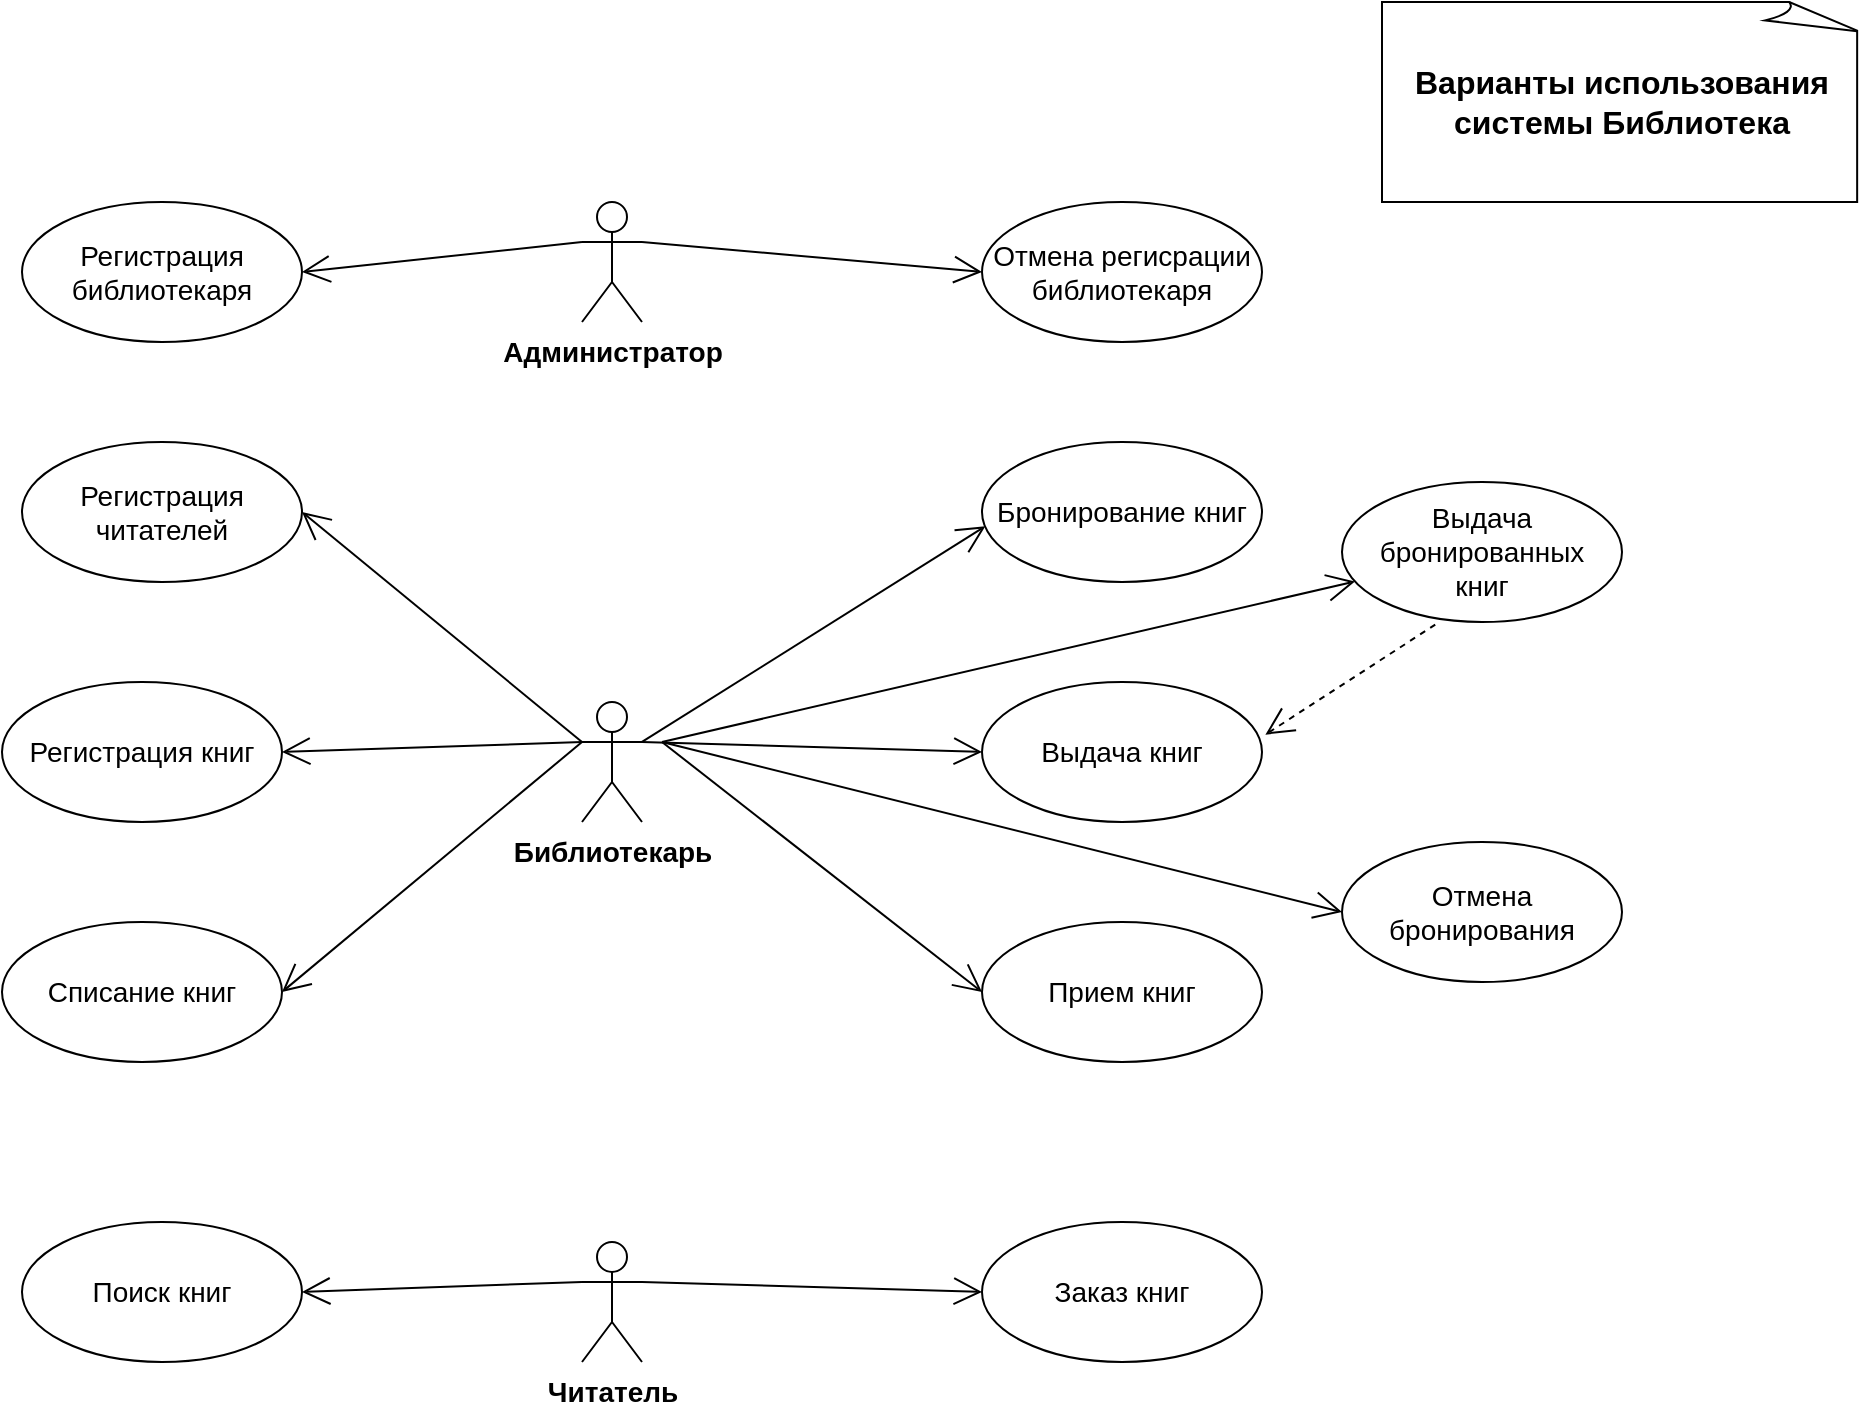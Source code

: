 <mxfile version="26.0.9">
  <diagram name="Страница — 1" id="43Tc6AxUeFtdhghfdACa">
    <mxGraphModel dx="1063" dy="1878" grid="1" gridSize="10" guides="1" tooltips="1" connect="1" arrows="1" fold="1" page="1" pageScale="1" pageWidth="827" pageHeight="1169" math="0" shadow="0">
      <root>
        <mxCell id="0" />
        <mxCell id="1" parent="0" />
        <mxCell id="YlrW94vvFn7f3tA-Af7H-1" value="Библиотекарь" style="shape=umlActor;verticalLabelPosition=bottom;verticalAlign=top;html=1;outlineConnect=0;fontSize=14;fontStyle=1" parent="1" vertex="1">
          <mxGeometry x="330" y="300" width="30" height="60" as="geometry" />
        </mxCell>
        <mxCell id="YlrW94vvFn7f3tA-Af7H-2" value="Администратор" style="shape=umlActor;verticalLabelPosition=bottom;verticalAlign=top;html=1;outlineConnect=0;fontSize=14;fontStyle=1" parent="1" vertex="1">
          <mxGeometry x="330" y="50" width="30" height="60" as="geometry" />
        </mxCell>
        <mxCell id="YlrW94vvFn7f3tA-Af7H-3" value="Читатель" style="shape=umlActor;verticalLabelPosition=bottom;verticalAlign=top;html=1;outlineConnect=0;fontSize=14;fontStyle=1" parent="1" vertex="1">
          <mxGeometry x="330" y="570" width="30" height="60" as="geometry" />
        </mxCell>
        <mxCell id="YlrW94vvFn7f3tA-Af7H-4" value="&lt;font style=&quot;font-size: 14px;&quot;&gt;Регистрация книг&lt;/font&gt;" style="ellipse;whiteSpace=wrap;html=1;" parent="1" vertex="1">
          <mxGeometry x="40" y="290" width="140" height="70" as="geometry" />
        </mxCell>
        <mxCell id="YlrW94vvFn7f3tA-Af7H-5" value="&lt;font style=&quot;font-size: 14px;&quot;&gt;Регистрация читателей&lt;/font&gt;" style="ellipse;whiteSpace=wrap;html=1;" parent="1" vertex="1">
          <mxGeometry x="50" y="170" width="140" height="70" as="geometry" />
        </mxCell>
        <mxCell id="YlrW94vvFn7f3tA-Af7H-6" value="&lt;font style=&quot;font-size: 14px;&quot;&gt;Списание книг&lt;/font&gt;" style="ellipse;whiteSpace=wrap;html=1;" parent="1" vertex="1">
          <mxGeometry x="40" y="410" width="140" height="70" as="geometry" />
        </mxCell>
        <mxCell id="YlrW94vvFn7f3tA-Af7H-7" value="&lt;font style=&quot;font-size: 14px;&quot;&gt;Выдача книг&lt;/font&gt;" style="ellipse;whiteSpace=wrap;html=1;" parent="1" vertex="1">
          <mxGeometry x="530" y="290" width="140" height="70" as="geometry" />
        </mxCell>
        <mxCell id="YlrW94vvFn7f3tA-Af7H-8" value="&lt;font style=&quot;font-size: 14px;&quot;&gt;Бронирование книг&lt;/font&gt;" style="ellipse;whiteSpace=wrap;html=1;" parent="1" vertex="1">
          <mxGeometry x="530" y="170" width="140" height="70" as="geometry" />
        </mxCell>
        <mxCell id="YlrW94vvFn7f3tA-Af7H-9" value="&lt;font style=&quot;font-size: 14px;&quot;&gt;Прием книг&lt;/font&gt;" style="ellipse;whiteSpace=wrap;html=1;" parent="1" vertex="1">
          <mxGeometry x="530" y="410" width="140" height="70" as="geometry" />
        </mxCell>
        <mxCell id="YlrW94vvFn7f3tA-Af7H-10" value="&lt;font style=&quot;font-size: 14px;&quot;&gt;Выдача бронированных&lt;/font&gt;&lt;div&gt;&lt;font style=&quot;font-size: 14px;&quot;&gt;книг&lt;/font&gt;&lt;/div&gt;" style="ellipse;whiteSpace=wrap;html=1;" parent="1" vertex="1">
          <mxGeometry x="710" y="190" width="140" height="70" as="geometry" />
        </mxCell>
        <mxCell id="YlrW94vvFn7f3tA-Af7H-11" value="&lt;font style=&quot;font-size: 14px;&quot;&gt;Отмена бронирования&lt;/font&gt;" style="ellipse;whiteSpace=wrap;html=1;" parent="1" vertex="1">
          <mxGeometry x="710" y="370" width="140" height="70" as="geometry" />
        </mxCell>
        <mxCell id="YlrW94vvFn7f3tA-Af7H-12" value="&lt;font style=&quot;font-size: 14px;&quot;&gt;Регистрация библиотекаря&lt;/font&gt;" style="ellipse;whiteSpace=wrap;html=1;" parent="1" vertex="1">
          <mxGeometry x="50" y="50" width="140" height="70" as="geometry" />
        </mxCell>
        <mxCell id="YlrW94vvFn7f3tA-Af7H-13" value="&lt;font style=&quot;font-size: 14px;&quot;&gt;Отмена регисрации библиотекаря&lt;/font&gt;" style="ellipse;whiteSpace=wrap;html=1;" parent="1" vertex="1">
          <mxGeometry x="530" y="50" width="140" height="70" as="geometry" />
        </mxCell>
        <mxCell id="YlrW94vvFn7f3tA-Af7H-14" value="&lt;font style=&quot;font-size: 14px;&quot;&gt;Поиск книг&lt;/font&gt;" style="ellipse;whiteSpace=wrap;html=1;" parent="1" vertex="1">
          <mxGeometry x="50" y="560" width="140" height="70" as="geometry" />
        </mxCell>
        <mxCell id="YlrW94vvFn7f3tA-Af7H-15" value="&lt;font style=&quot;font-size: 14px;&quot;&gt;Заказ книг&lt;/font&gt;" style="ellipse;whiteSpace=wrap;html=1;" parent="1" vertex="1">
          <mxGeometry x="530" y="560" width="140" height="70" as="geometry" />
        </mxCell>
        <mxCell id="YlrW94vvFn7f3tA-Af7H-17" value="" style="endArrow=open;endFill=1;endSize=12;html=1;rounded=0;exitX=1;exitY=0.333;exitDx=0;exitDy=0;exitPerimeter=0;entryX=0;entryY=0.5;entryDx=0;entryDy=0;" parent="1" source="YlrW94vvFn7f3tA-Af7H-2" target="YlrW94vvFn7f3tA-Af7H-13" edge="1">
          <mxGeometry width="160" relative="1" as="geometry">
            <mxPoint x="430" y="120" as="sourcePoint" />
            <mxPoint x="520" y="80" as="targetPoint" />
          </mxGeometry>
        </mxCell>
        <mxCell id="YlrW94vvFn7f3tA-Af7H-18" value="" style="endArrow=open;endFill=1;endSize=12;html=1;rounded=0;exitX=1;exitY=0.333;exitDx=0;exitDy=0;exitPerimeter=0;entryX=0.012;entryY=0.602;entryDx=0;entryDy=0;entryPerimeter=0;" parent="1" source="YlrW94vvFn7f3tA-Af7H-1" target="YlrW94vvFn7f3tA-Af7H-8" edge="1">
          <mxGeometry width="160" relative="1" as="geometry">
            <mxPoint x="390" y="170" as="sourcePoint" />
            <mxPoint x="570" y="180" as="targetPoint" />
          </mxGeometry>
        </mxCell>
        <mxCell id="YlrW94vvFn7f3tA-Af7H-19" value="" style="endArrow=open;endFill=1;endSize=12;html=1;rounded=0;" parent="1" target="YlrW94vvFn7f3tA-Af7H-10" edge="1">
          <mxGeometry width="160" relative="1" as="geometry">
            <mxPoint x="370" y="320" as="sourcePoint" />
            <mxPoint x="600" y="340" as="targetPoint" />
          </mxGeometry>
        </mxCell>
        <mxCell id="YlrW94vvFn7f3tA-Af7H-20" value="" style="endArrow=open;endFill=1;endSize=12;html=1;rounded=0;entryX=0;entryY=0.5;entryDx=0;entryDy=0;" parent="1" target="YlrW94vvFn7f3tA-Af7H-7" edge="1">
          <mxGeometry width="160" relative="1" as="geometry">
            <mxPoint x="360" y="320" as="sourcePoint" />
            <mxPoint x="590" y="370" as="targetPoint" />
          </mxGeometry>
        </mxCell>
        <mxCell id="YlrW94vvFn7f3tA-Af7H-21" value="" style="endArrow=open;endFill=1;endSize=12;html=1;rounded=0;entryX=0;entryY=0.5;entryDx=0;entryDy=0;" parent="1" target="YlrW94vvFn7f3tA-Af7H-11" edge="1">
          <mxGeometry width="160" relative="1" as="geometry">
            <mxPoint x="370" y="320" as="sourcePoint" />
            <mxPoint x="620" y="390" as="targetPoint" />
          </mxGeometry>
        </mxCell>
        <mxCell id="YlrW94vvFn7f3tA-Af7H-22" value="" style="endArrow=open;endFill=1;endSize=12;html=1;rounded=0;entryX=0;entryY=0.5;entryDx=0;entryDy=0;" parent="1" target="YlrW94vvFn7f3tA-Af7H-9" edge="1">
          <mxGeometry width="160" relative="1" as="geometry">
            <mxPoint x="370" y="320" as="sourcePoint" />
            <mxPoint x="620" y="420" as="targetPoint" />
          </mxGeometry>
        </mxCell>
        <mxCell id="YlrW94vvFn7f3tA-Af7H-23" value="" style="endArrow=open;endFill=1;endSize=12;html=1;rounded=0;exitX=1;exitY=0.333;exitDx=0;exitDy=0;exitPerimeter=0;entryX=0;entryY=0.5;entryDx=0;entryDy=0;" parent="1" source="YlrW94vvFn7f3tA-Af7H-3" target="YlrW94vvFn7f3tA-Af7H-15" edge="1">
          <mxGeometry width="160" relative="1" as="geometry">
            <mxPoint x="370" y="500" as="sourcePoint" />
            <mxPoint x="530" y="500" as="targetPoint" />
          </mxGeometry>
        </mxCell>
        <mxCell id="YlrW94vvFn7f3tA-Af7H-24" value="" style="endArrow=open;endFill=1;endSize=12;html=1;rounded=0;exitX=0;exitY=0.333;exitDx=0;exitDy=0;exitPerimeter=0;entryX=1;entryY=0.5;entryDx=0;entryDy=0;" parent="1" source="YlrW94vvFn7f3tA-Af7H-2" target="YlrW94vvFn7f3tA-Af7H-12" edge="1">
          <mxGeometry width="160" relative="1" as="geometry">
            <mxPoint x="210" y="150" as="sourcePoint" />
            <mxPoint x="50" y="150" as="targetPoint" />
          </mxGeometry>
        </mxCell>
        <mxCell id="YlrW94vvFn7f3tA-Af7H-25" value="" style="endArrow=open;endFill=1;endSize=12;html=1;rounded=0;exitX=0;exitY=0.333;exitDx=0;exitDy=0;exitPerimeter=0;entryX=1;entryY=0.5;entryDx=0;entryDy=0;" parent="1" source="YlrW94vvFn7f3tA-Af7H-1" target="YlrW94vvFn7f3tA-Af7H-5" edge="1">
          <mxGeometry width="160" relative="1" as="geometry">
            <mxPoint x="230" y="180" as="sourcePoint" />
            <mxPoint x="200" y="210" as="targetPoint" />
          </mxGeometry>
        </mxCell>
        <mxCell id="YlrW94vvFn7f3tA-Af7H-26" value="" style="endArrow=open;endFill=1;endSize=12;html=1;rounded=0;entryX=1;entryY=0.5;entryDx=0;entryDy=0;" parent="1" target="YlrW94vvFn7f3tA-Af7H-4" edge="1">
          <mxGeometry width="160" relative="1" as="geometry">
            <mxPoint x="330" y="320" as="sourcePoint" />
            <mxPoint x="50" y="300" as="targetPoint" />
          </mxGeometry>
        </mxCell>
        <mxCell id="YlrW94vvFn7f3tA-Af7H-27" value="" style="endArrow=open;endFill=1;endSize=12;html=1;rounded=0;entryX=1;entryY=0.5;entryDx=0;entryDy=0;" parent="1" target="YlrW94vvFn7f3tA-Af7H-6" edge="1">
          <mxGeometry width="160" relative="1" as="geometry">
            <mxPoint x="330" y="320" as="sourcePoint" />
            <mxPoint x="80" y="430" as="targetPoint" />
          </mxGeometry>
        </mxCell>
        <mxCell id="YlrW94vvFn7f3tA-Af7H-28" value="" style="endArrow=open;endFill=1;endSize=12;html=1;rounded=0;entryX=1;entryY=0.5;entryDx=0;entryDy=0;exitX=0;exitY=0.333;exitDx=0;exitDy=0;exitPerimeter=0;" parent="1" source="YlrW94vvFn7f3tA-Af7H-3" target="YlrW94vvFn7f3tA-Af7H-14" edge="1">
          <mxGeometry width="160" relative="1" as="geometry">
            <mxPoint x="270" y="470" as="sourcePoint" />
            <mxPoint x="110" y="470" as="targetPoint" />
          </mxGeometry>
        </mxCell>
        <mxCell id="YlrW94vvFn7f3tA-Af7H-29" value="" style="endArrow=open;endFill=1;endSize=12;html=1;rounded=0;exitX=0.333;exitY=1.019;exitDx=0;exitDy=0;exitPerimeter=0;entryX=1.012;entryY=0.376;entryDx=0;entryDy=0;dashed=1;entryPerimeter=0;" parent="1" source="YlrW94vvFn7f3tA-Af7H-10" target="YlrW94vvFn7f3tA-Af7H-7" edge="1">
          <mxGeometry width="160" relative="1" as="geometry">
            <mxPoint x="850" y="510" as="sourcePoint" />
            <mxPoint x="710" y="525" as="targetPoint" />
          </mxGeometry>
        </mxCell>
        <mxCell id="gBeeqcIw6pwTZj29JM20-1" value="&lt;span&gt;Варианты использования системы Библиотека&lt;/span&gt;" style="whiteSpace=wrap;html=1;shape=mxgraph.basic.document;fontSize=16;fontStyle=1" parent="1" vertex="1">
          <mxGeometry x="730" y="-50" width="240" height="100" as="geometry" />
        </mxCell>
      </root>
    </mxGraphModel>
  </diagram>
</mxfile>
